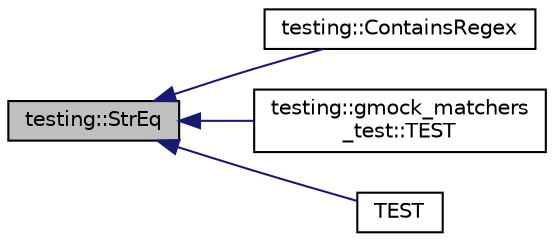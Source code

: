 digraph "testing::StrEq"
{
  edge [fontname="Helvetica",fontsize="10",labelfontname="Helvetica",labelfontsize="10"];
  node [fontname="Helvetica",fontsize="10",shape=record];
  rankdir="LR";
  Node1373 [label="testing::StrEq",height=0.2,width=0.4,color="black", fillcolor="grey75", style="filled", fontcolor="black"];
  Node1373 -> Node1374 [dir="back",color="midnightblue",fontsize="10",style="solid",fontname="Helvetica"];
  Node1374 [label="testing::ContainsRegex",height=0.2,width=0.4,color="black", fillcolor="white", style="filled",URL="$d0/d75/namespacetesting.html#a86171504c5f9fbe32cbf832975d13649"];
  Node1373 -> Node1375 [dir="back",color="midnightblue",fontsize="10",style="solid",fontname="Helvetica"];
  Node1375 [label="testing::gmock_matchers\l_test::TEST",height=0.2,width=0.4,color="black", fillcolor="white", style="filled",URL="$d5/de1/namespacetesting_1_1gmock__matchers__test.html#a5956b46686ad29d2d29b313bce9eba8a"];
  Node1373 -> Node1376 [dir="back",color="midnightblue",fontsize="10",style="solid",fontname="Helvetica"];
  Node1376 [label="TEST",height=0.2,width=0.4,color="black", fillcolor="white", style="filled",URL="$d8/dce/gmock__link__test_8h.html#acd4cefd0a0c481117e8450bb3e26995a"];
}
